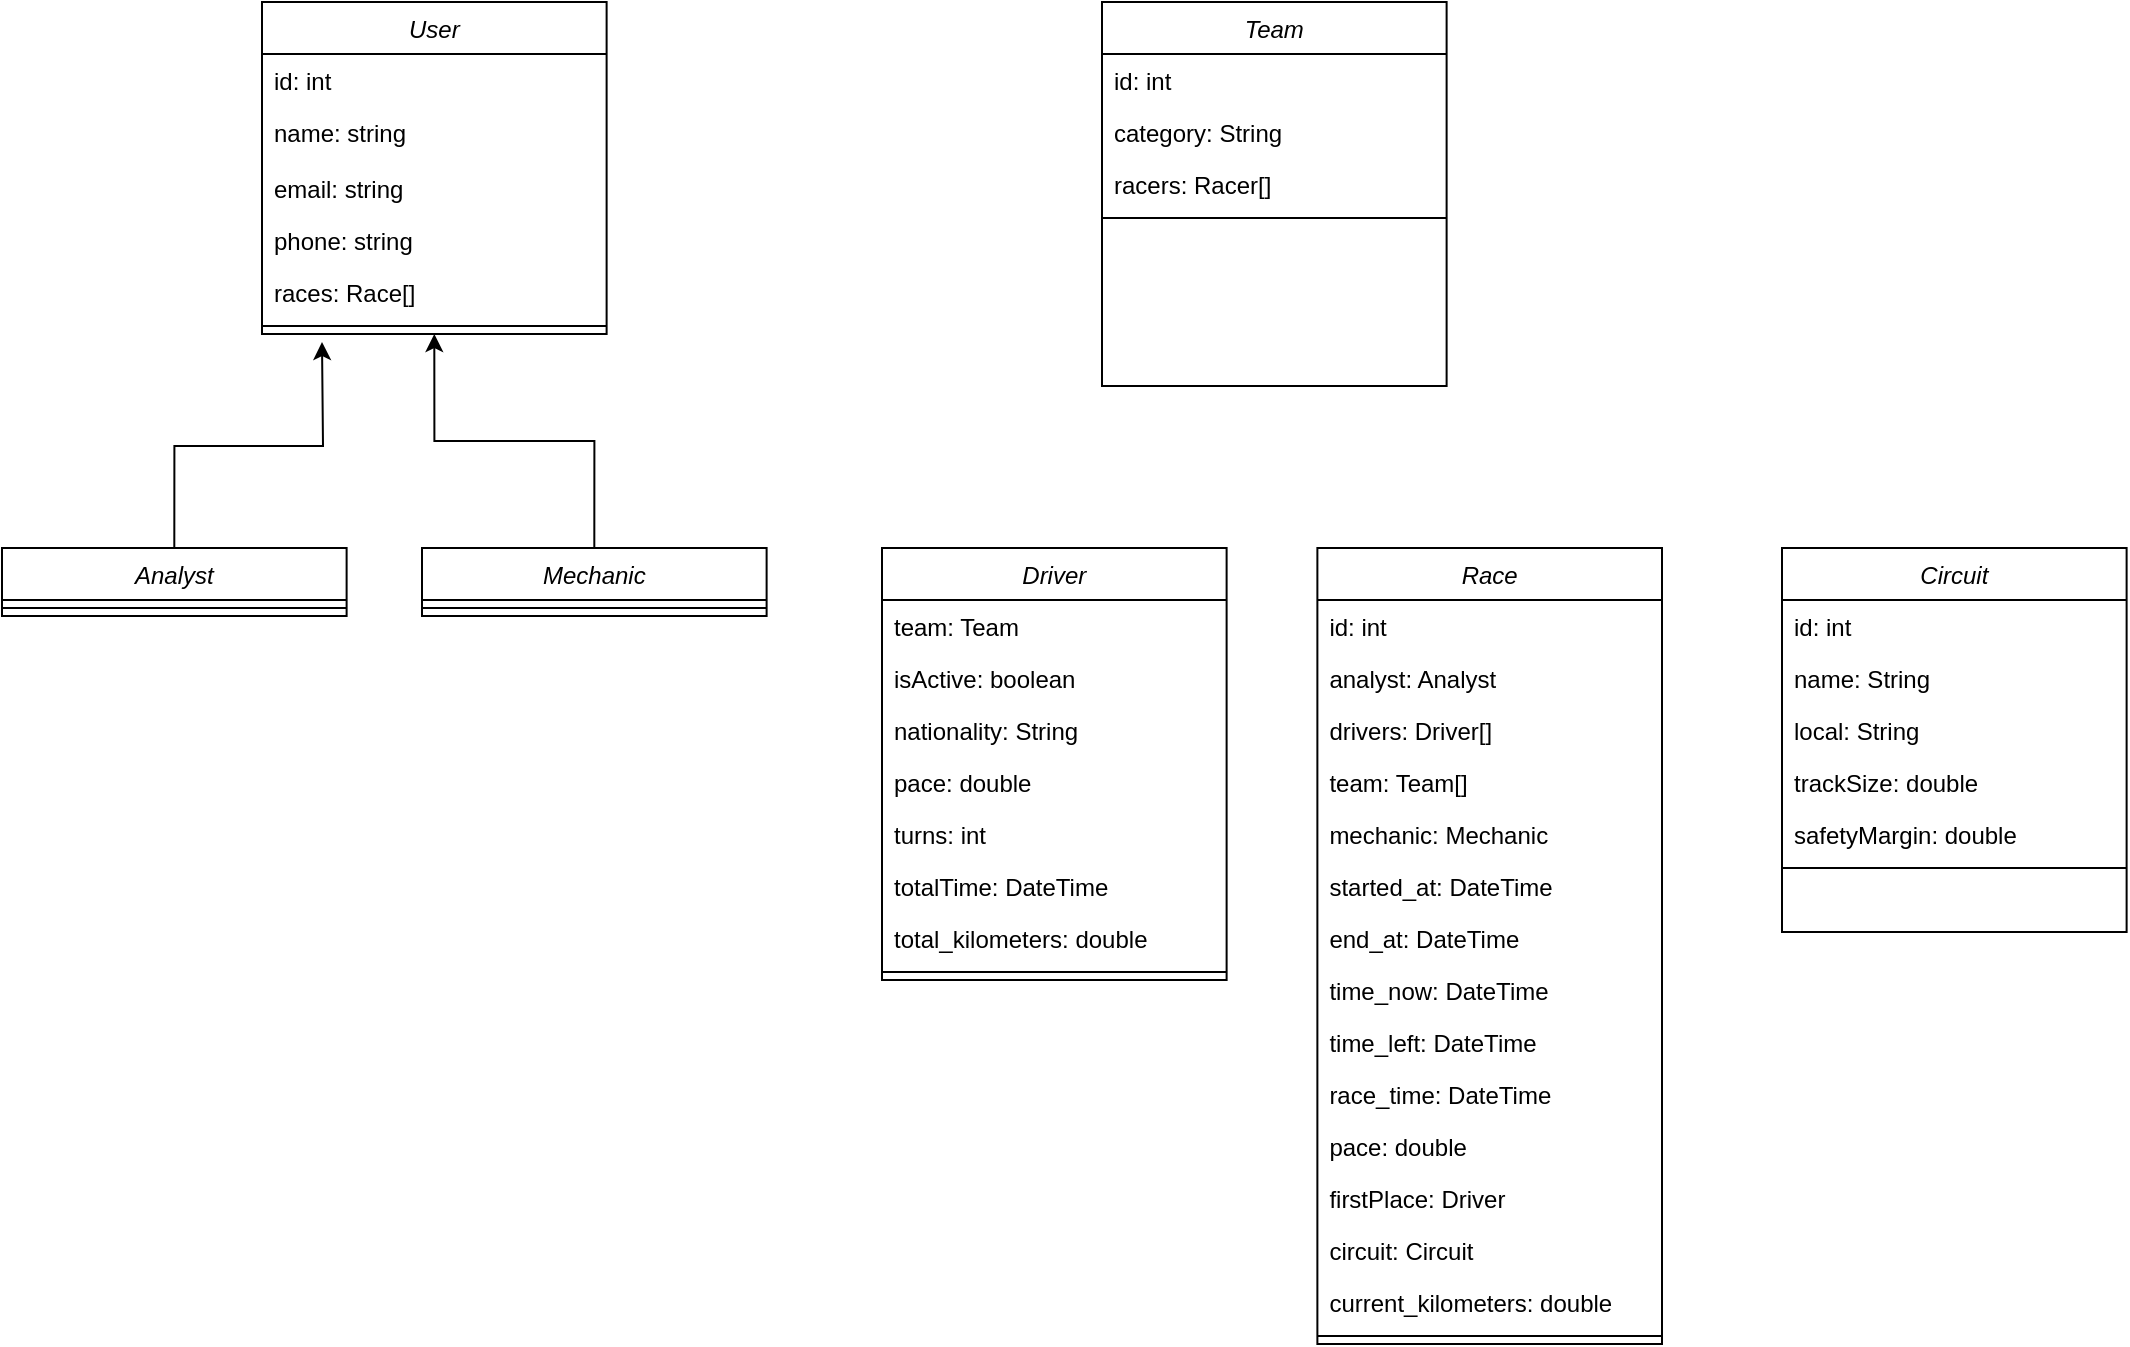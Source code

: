 <mxfile version="20.8.23" type="github">
  <diagram id="C5RBs43oDa-KdzZeNtuy" name="Page-1">
    <mxGraphModel dx="2021" dy="741" grid="1" gridSize="10" guides="1" tooltips="1" connect="1" arrows="1" fold="1" page="1" pageScale="1" pageWidth="827" pageHeight="1169" math="0" shadow="0">
      <root>
        <mxCell id="WIyWlLk6GJQsqaUBKTNV-0" />
        <mxCell id="WIyWlLk6GJQsqaUBKTNV-1" parent="WIyWlLk6GJQsqaUBKTNV-0" />
        <mxCell id="zkfFHV4jXpPFQw0GAbJ--0" value="User" style="swimlane;fontStyle=2;align=center;verticalAlign=top;childLayout=stackLayout;horizontal=1;startSize=26;horizontalStack=0;resizeParent=1;resizeLast=0;collapsible=1;marginBottom=0;rounded=0;shadow=0;strokeWidth=1;" parent="WIyWlLk6GJQsqaUBKTNV-1" vertex="1">
          <mxGeometry x="-160" y="120" width="172.31" height="166" as="geometry">
            <mxRectangle x="230" y="140" width="160" height="26" as="alternateBounds" />
          </mxGeometry>
        </mxCell>
        <mxCell id="zkfFHV4jXpPFQw0GAbJ--1" value="id: int" style="text;align=left;verticalAlign=top;spacingLeft=4;spacingRight=4;overflow=hidden;rotatable=0;points=[[0,0.5],[1,0.5]];portConstraint=eastwest;" parent="zkfFHV4jXpPFQw0GAbJ--0" vertex="1">
          <mxGeometry y="26" width="172.31" height="26" as="geometry" />
        </mxCell>
        <mxCell id="zkfFHV4jXpPFQw0GAbJ--2" value="name: string" style="text;align=left;verticalAlign=top;spacingLeft=4;spacingRight=4;overflow=hidden;rotatable=0;points=[[0,0.5],[1,0.5]];portConstraint=eastwest;rounded=0;shadow=0;html=0;" parent="zkfFHV4jXpPFQw0GAbJ--0" vertex="1">
          <mxGeometry y="52" width="172.31" height="28" as="geometry" />
        </mxCell>
        <mxCell id="zkfFHV4jXpPFQw0GAbJ--3" value="email: string" style="text;align=left;verticalAlign=top;spacingLeft=4;spacingRight=4;overflow=hidden;rotatable=0;points=[[0,0.5],[1,0.5]];portConstraint=eastwest;rounded=0;shadow=0;html=0;" parent="zkfFHV4jXpPFQw0GAbJ--0" vertex="1">
          <mxGeometry y="80" width="172.31" height="26" as="geometry" />
        </mxCell>
        <mxCell id="9AGuQ0FXEvpkbl0KZOvJ-0" value="phone: string" style="text;align=left;verticalAlign=top;spacingLeft=4;spacingRight=4;overflow=hidden;rotatable=0;points=[[0,0.5],[1,0.5]];portConstraint=eastwest;rounded=0;shadow=0;html=0;" vertex="1" parent="zkfFHV4jXpPFQw0GAbJ--0">
          <mxGeometry y="106" width="172.31" height="26" as="geometry" />
        </mxCell>
        <mxCell id="9AGuQ0FXEvpkbl0KZOvJ-44" value="races: Race[]" style="text;align=left;verticalAlign=top;spacingLeft=4;spacingRight=4;overflow=hidden;rotatable=0;points=[[0,0.5],[1,0.5]];portConstraint=eastwest;rounded=0;shadow=0;html=0;" vertex="1" parent="zkfFHV4jXpPFQw0GAbJ--0">
          <mxGeometry y="132" width="172.31" height="26" as="geometry" />
        </mxCell>
        <mxCell id="zkfFHV4jXpPFQw0GAbJ--4" value="" style="line;html=1;strokeWidth=1;align=left;verticalAlign=middle;spacingTop=-1;spacingLeft=3;spacingRight=3;rotatable=0;labelPosition=right;points=[];portConstraint=eastwest;" parent="zkfFHV4jXpPFQw0GAbJ--0" vertex="1">
          <mxGeometry y="158" width="172.31" height="8" as="geometry" />
        </mxCell>
        <mxCell id="9AGuQ0FXEvpkbl0KZOvJ-71" style="edgeStyle=orthogonalEdgeStyle;rounded=0;orthogonalLoop=1;jettySize=auto;html=1;exitX=0.5;exitY=0;exitDx=0;exitDy=0;entryX=0.5;entryY=1;entryDx=0;entryDy=0;" edge="1" parent="WIyWlLk6GJQsqaUBKTNV-1" source="9AGuQ0FXEvpkbl0KZOvJ-2" target="zkfFHV4jXpPFQw0GAbJ--0">
          <mxGeometry relative="1" as="geometry" />
        </mxCell>
        <mxCell id="9AGuQ0FXEvpkbl0KZOvJ-2" value="Mechanic" style="swimlane;fontStyle=2;align=center;verticalAlign=top;childLayout=stackLayout;horizontal=1;startSize=26;horizontalStack=0;resizeParent=1;resizeLast=0;collapsible=1;marginBottom=0;rounded=0;shadow=0;strokeWidth=1;" vertex="1" parent="WIyWlLk6GJQsqaUBKTNV-1">
          <mxGeometry x="-80" y="393" width="172.31" height="34" as="geometry">
            <mxRectangle x="230" y="140" width="160" height="26" as="alternateBounds" />
          </mxGeometry>
        </mxCell>
        <mxCell id="9AGuQ0FXEvpkbl0KZOvJ-7" value="" style="line;html=1;strokeWidth=1;align=left;verticalAlign=middle;spacingTop=-1;spacingLeft=3;spacingRight=3;rotatable=0;labelPosition=right;points=[];portConstraint=eastwest;" vertex="1" parent="9AGuQ0FXEvpkbl0KZOvJ-2">
          <mxGeometry y="26" width="172.31" height="8" as="geometry" />
        </mxCell>
        <mxCell id="9AGuQ0FXEvpkbl0KZOvJ-11" value="Driver" style="swimlane;fontStyle=2;align=center;verticalAlign=top;childLayout=stackLayout;horizontal=1;startSize=26;horizontalStack=0;resizeParent=1;resizeLast=0;collapsible=1;marginBottom=0;rounded=0;shadow=0;strokeWidth=1;" vertex="1" parent="WIyWlLk6GJQsqaUBKTNV-1">
          <mxGeometry x="150" y="393" width="172.31" height="216" as="geometry">
            <mxRectangle x="230" y="140" width="160" height="26" as="alternateBounds" />
          </mxGeometry>
        </mxCell>
        <mxCell id="9AGuQ0FXEvpkbl0KZOvJ-26" value="team: Team" style="text;align=left;verticalAlign=top;spacingLeft=4;spacingRight=4;overflow=hidden;rotatable=0;points=[[0,0.5],[1,0.5]];portConstraint=eastwest;rounded=0;shadow=0;html=0;" vertex="1" parent="9AGuQ0FXEvpkbl0KZOvJ-11">
          <mxGeometry y="26" width="172.31" height="26" as="geometry" />
        </mxCell>
        <mxCell id="9AGuQ0FXEvpkbl0KZOvJ-38" value="isActive: boolean" style="text;align=left;verticalAlign=top;spacingLeft=4;spacingRight=4;overflow=hidden;rotatable=0;points=[[0,0.5],[1,0.5]];portConstraint=eastwest;rounded=0;shadow=0;html=0;" vertex="1" parent="9AGuQ0FXEvpkbl0KZOvJ-11">
          <mxGeometry y="52" width="172.31" height="26" as="geometry" />
        </mxCell>
        <mxCell id="9AGuQ0FXEvpkbl0KZOvJ-40" value="nationality: String" style="text;align=left;verticalAlign=top;spacingLeft=4;spacingRight=4;overflow=hidden;rotatable=0;points=[[0,0.5],[1,0.5]];portConstraint=eastwest;rounded=0;shadow=0;html=0;" vertex="1" parent="9AGuQ0FXEvpkbl0KZOvJ-11">
          <mxGeometry y="78" width="172.31" height="26" as="geometry" />
        </mxCell>
        <mxCell id="9AGuQ0FXEvpkbl0KZOvJ-67" value="pace: double" style="text;align=left;verticalAlign=top;spacingLeft=4;spacingRight=4;overflow=hidden;rotatable=0;points=[[0,0.5],[1,0.5]];portConstraint=eastwest;rounded=0;shadow=0;html=0;" vertex="1" parent="9AGuQ0FXEvpkbl0KZOvJ-11">
          <mxGeometry y="104" width="172.31" height="26" as="geometry" />
        </mxCell>
        <mxCell id="9AGuQ0FXEvpkbl0KZOvJ-68" value="turns: int" style="text;align=left;verticalAlign=top;spacingLeft=4;spacingRight=4;overflow=hidden;rotatable=0;points=[[0,0.5],[1,0.5]];portConstraint=eastwest;rounded=0;shadow=0;html=0;" vertex="1" parent="9AGuQ0FXEvpkbl0KZOvJ-11">
          <mxGeometry y="130" width="172.31" height="26" as="geometry" />
        </mxCell>
        <mxCell id="9AGuQ0FXEvpkbl0KZOvJ-69" value="totalTime: DateTime" style="text;align=left;verticalAlign=top;spacingLeft=4;spacingRight=4;overflow=hidden;rotatable=0;points=[[0,0.5],[1,0.5]];portConstraint=eastwest;rounded=0;shadow=0;html=0;" vertex="1" parent="9AGuQ0FXEvpkbl0KZOvJ-11">
          <mxGeometry y="156" width="172.31" height="26" as="geometry" />
        </mxCell>
        <mxCell id="9AGuQ0FXEvpkbl0KZOvJ-74" value="total_kilometers: double" style="text;align=left;verticalAlign=top;spacingLeft=4;spacingRight=4;overflow=hidden;rotatable=0;points=[[0,0.5],[1,0.5]];portConstraint=eastwest;rounded=0;shadow=0;html=0;" vertex="1" parent="9AGuQ0FXEvpkbl0KZOvJ-11">
          <mxGeometry y="182" width="172.31" height="26" as="geometry" />
        </mxCell>
        <mxCell id="9AGuQ0FXEvpkbl0KZOvJ-14" value="" style="line;html=1;strokeWidth=1;align=left;verticalAlign=middle;spacingTop=-1;spacingLeft=3;spacingRight=3;rotatable=0;labelPosition=right;points=[];portConstraint=eastwest;" vertex="1" parent="9AGuQ0FXEvpkbl0KZOvJ-11">
          <mxGeometry y="208" width="172.31" height="8" as="geometry" />
        </mxCell>
        <mxCell id="9AGuQ0FXEvpkbl0KZOvJ-18" value="Race" style="swimlane;fontStyle=2;align=center;verticalAlign=top;childLayout=stackLayout;horizontal=1;startSize=26;horizontalStack=0;resizeParent=1;resizeLast=0;collapsible=1;marginBottom=0;rounded=0;shadow=0;strokeWidth=1;" vertex="1" parent="WIyWlLk6GJQsqaUBKTNV-1">
          <mxGeometry x="367.69" y="393" width="172.31" height="398" as="geometry">
            <mxRectangle x="230" y="140" width="160" height="26" as="alternateBounds" />
          </mxGeometry>
        </mxCell>
        <mxCell id="9AGuQ0FXEvpkbl0KZOvJ-19" value="id: int&#xa;" style="text;align=left;verticalAlign=top;spacingLeft=4;spacingRight=4;overflow=hidden;rotatable=0;points=[[0,0.5],[1,0.5]];portConstraint=eastwest;rounded=0;shadow=0;html=0;" vertex="1" parent="9AGuQ0FXEvpkbl0KZOvJ-18">
          <mxGeometry y="26" width="172.31" height="26" as="geometry" />
        </mxCell>
        <mxCell id="9AGuQ0FXEvpkbl0KZOvJ-23" value="analyst: Analyst&#xa;&#xa;" style="text;align=left;verticalAlign=top;spacingLeft=4;spacingRight=4;overflow=hidden;rotatable=0;points=[[0,0.5],[1,0.5]];portConstraint=eastwest;rounded=0;shadow=0;html=0;" vertex="1" parent="9AGuQ0FXEvpkbl0KZOvJ-18">
          <mxGeometry y="52" width="172.31" height="26" as="geometry" />
        </mxCell>
        <mxCell id="9AGuQ0FXEvpkbl0KZOvJ-24" value="drivers: Driver[]&#xa;&#xa;" style="text;align=left;verticalAlign=top;spacingLeft=4;spacingRight=4;overflow=hidden;rotatable=0;points=[[0,0.5],[1,0.5]];portConstraint=eastwest;rounded=0;shadow=0;html=0;" vertex="1" parent="9AGuQ0FXEvpkbl0KZOvJ-18">
          <mxGeometry y="78" width="172.31" height="26" as="geometry" />
        </mxCell>
        <mxCell id="9AGuQ0FXEvpkbl0KZOvJ-25" value="team: Team[]&#xa;&#xa;" style="text;align=left;verticalAlign=top;spacingLeft=4;spacingRight=4;overflow=hidden;rotatable=0;points=[[0,0.5],[1,0.5]];portConstraint=eastwest;rounded=0;shadow=0;html=0;" vertex="1" parent="9AGuQ0FXEvpkbl0KZOvJ-18">
          <mxGeometry y="104" width="172.31" height="26" as="geometry" />
        </mxCell>
        <mxCell id="9AGuQ0FXEvpkbl0KZOvJ-43" value="mechanic: Mechanic&#xa;&#xa;" style="text;align=left;verticalAlign=top;spacingLeft=4;spacingRight=4;overflow=hidden;rotatable=0;points=[[0,0.5],[1,0.5]];portConstraint=eastwest;rounded=0;shadow=0;html=0;" vertex="1" parent="9AGuQ0FXEvpkbl0KZOvJ-18">
          <mxGeometry y="130" width="172.31" height="26" as="geometry" />
        </mxCell>
        <mxCell id="9AGuQ0FXEvpkbl0KZOvJ-45" value="started_at: DateTime&#xa;&#xa;" style="text;align=left;verticalAlign=top;spacingLeft=4;spacingRight=4;overflow=hidden;rotatable=0;points=[[0,0.5],[1,0.5]];portConstraint=eastwest;rounded=0;shadow=0;html=0;" vertex="1" parent="9AGuQ0FXEvpkbl0KZOvJ-18">
          <mxGeometry y="156" width="172.31" height="26" as="geometry" />
        </mxCell>
        <mxCell id="9AGuQ0FXEvpkbl0KZOvJ-46" value="end_at: DateTime&#xa;&#xa;" style="text;align=left;verticalAlign=top;spacingLeft=4;spacingRight=4;overflow=hidden;rotatable=0;points=[[0,0.5],[1,0.5]];portConstraint=eastwest;rounded=0;shadow=0;html=0;" vertex="1" parent="9AGuQ0FXEvpkbl0KZOvJ-18">
          <mxGeometry y="182" width="172.31" height="26" as="geometry" />
        </mxCell>
        <mxCell id="9AGuQ0FXEvpkbl0KZOvJ-47" value="time_now: DateTime&#xa;&#xa;" style="text;align=left;verticalAlign=top;spacingLeft=4;spacingRight=4;overflow=hidden;rotatable=0;points=[[0,0.5],[1,0.5]];portConstraint=eastwest;rounded=0;shadow=0;html=0;" vertex="1" parent="9AGuQ0FXEvpkbl0KZOvJ-18">
          <mxGeometry y="208" width="172.31" height="26" as="geometry" />
        </mxCell>
        <mxCell id="9AGuQ0FXEvpkbl0KZOvJ-48" value="time_left: DateTime&#xa;&#xa;" style="text;align=left;verticalAlign=top;spacingLeft=4;spacingRight=4;overflow=hidden;rotatable=0;points=[[0,0.5],[1,0.5]];portConstraint=eastwest;rounded=0;shadow=0;html=0;" vertex="1" parent="9AGuQ0FXEvpkbl0KZOvJ-18">
          <mxGeometry y="234" width="172.31" height="26" as="geometry" />
        </mxCell>
        <mxCell id="9AGuQ0FXEvpkbl0KZOvJ-49" value="race_time: DateTime&#xa;&#xa;" style="text;align=left;verticalAlign=top;spacingLeft=4;spacingRight=4;overflow=hidden;rotatable=0;points=[[0,0.5],[1,0.5]];portConstraint=eastwest;rounded=0;shadow=0;html=0;" vertex="1" parent="9AGuQ0FXEvpkbl0KZOvJ-18">
          <mxGeometry y="260" width="172.31" height="26" as="geometry" />
        </mxCell>
        <mxCell id="9AGuQ0FXEvpkbl0KZOvJ-62" value="pace: double" style="text;align=left;verticalAlign=top;spacingLeft=4;spacingRight=4;overflow=hidden;rotatable=0;points=[[0,0.5],[1,0.5]];portConstraint=eastwest;rounded=0;shadow=0;html=0;" vertex="1" parent="9AGuQ0FXEvpkbl0KZOvJ-18">
          <mxGeometry y="286" width="172.31" height="26" as="geometry" />
        </mxCell>
        <mxCell id="9AGuQ0FXEvpkbl0KZOvJ-63" value="firstPlace: Driver" style="text;align=left;verticalAlign=top;spacingLeft=4;spacingRight=4;overflow=hidden;rotatable=0;points=[[0,0.5],[1,0.5]];portConstraint=eastwest;rounded=0;shadow=0;html=0;" vertex="1" parent="9AGuQ0FXEvpkbl0KZOvJ-18">
          <mxGeometry y="312" width="172.31" height="26" as="geometry" />
        </mxCell>
        <mxCell id="9AGuQ0FXEvpkbl0KZOvJ-72" value="circuit: Circuit" style="text;align=left;verticalAlign=top;spacingLeft=4;spacingRight=4;overflow=hidden;rotatable=0;points=[[0,0.5],[1,0.5]];portConstraint=eastwest;rounded=0;shadow=0;html=0;" vertex="1" parent="9AGuQ0FXEvpkbl0KZOvJ-18">
          <mxGeometry y="338" width="172.31" height="26" as="geometry" />
        </mxCell>
        <mxCell id="9AGuQ0FXEvpkbl0KZOvJ-73" value="current_kilometers: double" style="text;align=left;verticalAlign=top;spacingLeft=4;spacingRight=4;overflow=hidden;rotatable=0;points=[[0,0.5],[1,0.5]];portConstraint=eastwest;rounded=0;shadow=0;html=0;" vertex="1" parent="9AGuQ0FXEvpkbl0KZOvJ-18">
          <mxGeometry y="364" width="172.31" height="26" as="geometry" />
        </mxCell>
        <mxCell id="9AGuQ0FXEvpkbl0KZOvJ-22" value="" style="line;html=1;strokeWidth=1;align=left;verticalAlign=middle;spacingTop=-1;spacingLeft=3;spacingRight=3;rotatable=0;labelPosition=right;points=[];portConstraint=eastwest;" vertex="1" parent="9AGuQ0FXEvpkbl0KZOvJ-18">
          <mxGeometry y="390" width="172.31" height="8" as="geometry" />
        </mxCell>
        <mxCell id="9AGuQ0FXEvpkbl0KZOvJ-27" value="Team" style="swimlane;fontStyle=2;align=center;verticalAlign=top;childLayout=stackLayout;horizontal=1;startSize=26;horizontalStack=0;resizeParent=1;resizeLast=0;collapsible=1;marginBottom=0;rounded=0;shadow=0;strokeWidth=1;" vertex="1" parent="WIyWlLk6GJQsqaUBKTNV-1">
          <mxGeometry x="260" y="120" width="172.31" height="192" as="geometry">
            <mxRectangle x="230" y="140" width="160" height="26" as="alternateBounds" />
          </mxGeometry>
        </mxCell>
        <mxCell id="9AGuQ0FXEvpkbl0KZOvJ-28" value="id: int&#xa;" style="text;align=left;verticalAlign=top;spacingLeft=4;spacingRight=4;overflow=hidden;rotatable=0;points=[[0,0.5],[1,0.5]];portConstraint=eastwest;rounded=0;shadow=0;html=0;" vertex="1" parent="9AGuQ0FXEvpkbl0KZOvJ-27">
          <mxGeometry y="26" width="172.31" height="26" as="geometry" />
        </mxCell>
        <mxCell id="9AGuQ0FXEvpkbl0KZOvJ-33" value="category: String&#xa;" style="text;align=left;verticalAlign=top;spacingLeft=4;spacingRight=4;overflow=hidden;rotatable=0;points=[[0,0.5],[1,0.5]];portConstraint=eastwest;rounded=0;shadow=0;html=0;" vertex="1" parent="9AGuQ0FXEvpkbl0KZOvJ-27">
          <mxGeometry y="52" width="172.31" height="26" as="geometry" />
        </mxCell>
        <mxCell id="9AGuQ0FXEvpkbl0KZOvJ-34" value="racers: Racer[]&#xa;" style="text;align=left;verticalAlign=top;spacingLeft=4;spacingRight=4;overflow=hidden;rotatable=0;points=[[0,0.5],[1,0.5]];portConstraint=eastwest;rounded=0;shadow=0;html=0;" vertex="1" parent="9AGuQ0FXEvpkbl0KZOvJ-27">
          <mxGeometry y="78" width="172.31" height="26" as="geometry" />
        </mxCell>
        <mxCell id="9AGuQ0FXEvpkbl0KZOvJ-32" value="" style="line;html=1;strokeWidth=1;align=left;verticalAlign=middle;spacingTop=-1;spacingLeft=3;spacingRight=3;rotatable=0;labelPosition=right;points=[];portConstraint=eastwest;" vertex="1" parent="9AGuQ0FXEvpkbl0KZOvJ-27">
          <mxGeometry y="104" width="172.31" height="8" as="geometry" />
        </mxCell>
        <mxCell id="9AGuQ0FXEvpkbl0KZOvJ-51" value="Circuit" style="swimlane;fontStyle=2;align=center;verticalAlign=top;childLayout=stackLayout;horizontal=1;startSize=26;horizontalStack=0;resizeParent=1;resizeLast=0;collapsible=1;marginBottom=0;rounded=0;shadow=0;strokeWidth=1;" vertex="1" parent="WIyWlLk6GJQsqaUBKTNV-1">
          <mxGeometry x="600" y="393" width="172.31" height="192" as="geometry">
            <mxRectangle x="230" y="140" width="160" height="26" as="alternateBounds" />
          </mxGeometry>
        </mxCell>
        <mxCell id="9AGuQ0FXEvpkbl0KZOvJ-52" value="id: int&#xa;" style="text;align=left;verticalAlign=top;spacingLeft=4;spacingRight=4;overflow=hidden;rotatable=0;points=[[0,0.5],[1,0.5]];portConstraint=eastwest;rounded=0;shadow=0;html=0;" vertex="1" parent="9AGuQ0FXEvpkbl0KZOvJ-51">
          <mxGeometry y="26" width="172.31" height="26" as="geometry" />
        </mxCell>
        <mxCell id="9AGuQ0FXEvpkbl0KZOvJ-53" value="name: String&#xa;" style="text;align=left;verticalAlign=top;spacingLeft=4;spacingRight=4;overflow=hidden;rotatable=0;points=[[0,0.5],[1,0.5]];portConstraint=eastwest;rounded=0;shadow=0;html=0;" vertex="1" parent="9AGuQ0FXEvpkbl0KZOvJ-51">
          <mxGeometry y="52" width="172.31" height="26" as="geometry" />
        </mxCell>
        <mxCell id="9AGuQ0FXEvpkbl0KZOvJ-56" value="local: String&#xa;" style="text;align=left;verticalAlign=top;spacingLeft=4;spacingRight=4;overflow=hidden;rotatable=0;points=[[0,0.5],[1,0.5]];portConstraint=eastwest;rounded=0;shadow=0;html=0;" vertex="1" parent="9AGuQ0FXEvpkbl0KZOvJ-51">
          <mxGeometry y="78" width="172.31" height="26" as="geometry" />
        </mxCell>
        <mxCell id="9AGuQ0FXEvpkbl0KZOvJ-57" value="trackSize: double&#xa;" style="text;align=left;verticalAlign=top;spacingLeft=4;spacingRight=4;overflow=hidden;rotatable=0;points=[[0,0.5],[1,0.5]];portConstraint=eastwest;rounded=0;shadow=0;html=0;" vertex="1" parent="9AGuQ0FXEvpkbl0KZOvJ-51">
          <mxGeometry y="104" width="172.31" height="26" as="geometry" />
        </mxCell>
        <mxCell id="9AGuQ0FXEvpkbl0KZOvJ-58" value="safetyMargin: double&#xa;" style="text;align=left;verticalAlign=top;spacingLeft=4;spacingRight=4;overflow=hidden;rotatable=0;points=[[0,0.5],[1,0.5]];portConstraint=eastwest;rounded=0;shadow=0;html=0;" vertex="1" parent="9AGuQ0FXEvpkbl0KZOvJ-51">
          <mxGeometry y="130" width="172.31" height="26" as="geometry" />
        </mxCell>
        <mxCell id="9AGuQ0FXEvpkbl0KZOvJ-55" value="" style="line;html=1;strokeWidth=1;align=left;verticalAlign=middle;spacingTop=-1;spacingLeft=3;spacingRight=3;rotatable=0;labelPosition=right;points=[];portConstraint=eastwest;" vertex="1" parent="9AGuQ0FXEvpkbl0KZOvJ-51">
          <mxGeometry y="156" width="172.31" height="8" as="geometry" />
        </mxCell>
        <mxCell id="9AGuQ0FXEvpkbl0KZOvJ-70" style="edgeStyle=orthogonalEdgeStyle;rounded=0;orthogonalLoop=1;jettySize=auto;html=1;exitX=0.5;exitY=0;exitDx=0;exitDy=0;" edge="1" parent="WIyWlLk6GJQsqaUBKTNV-1" source="9AGuQ0FXEvpkbl0KZOvJ-59">
          <mxGeometry relative="1" as="geometry">
            <mxPoint x="-130" y="290" as="targetPoint" />
          </mxGeometry>
        </mxCell>
        <mxCell id="9AGuQ0FXEvpkbl0KZOvJ-59" value="Analyst" style="swimlane;fontStyle=2;align=center;verticalAlign=top;childLayout=stackLayout;horizontal=1;startSize=26;horizontalStack=0;resizeParent=1;resizeLast=0;collapsible=1;marginBottom=0;rounded=0;shadow=0;strokeWidth=1;" vertex="1" parent="WIyWlLk6GJQsqaUBKTNV-1">
          <mxGeometry x="-290" y="393" width="172.31" height="34" as="geometry">
            <mxRectangle x="230" y="140" width="160" height="26" as="alternateBounds" />
          </mxGeometry>
        </mxCell>
        <mxCell id="9AGuQ0FXEvpkbl0KZOvJ-61" value="" style="line;html=1;strokeWidth=1;align=left;verticalAlign=middle;spacingTop=-1;spacingLeft=3;spacingRight=3;rotatable=0;labelPosition=right;points=[];portConstraint=eastwest;" vertex="1" parent="9AGuQ0FXEvpkbl0KZOvJ-59">
          <mxGeometry y="26" width="172.31" height="8" as="geometry" />
        </mxCell>
      </root>
    </mxGraphModel>
  </diagram>
</mxfile>
